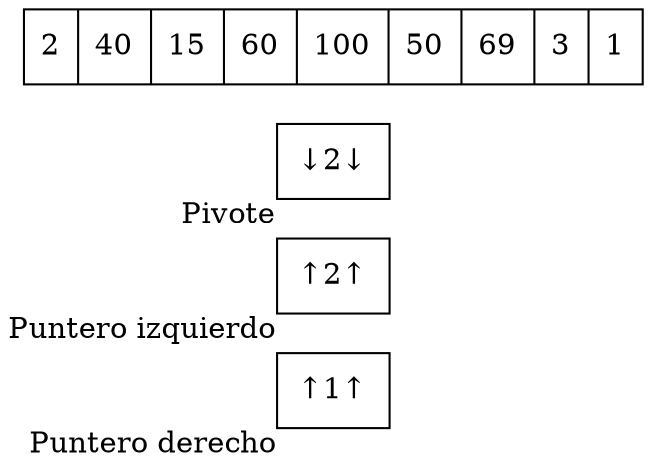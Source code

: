 digraph G{ node [shape = record ];
 rankdir=LR;puntDer[label="↑1↑" xlabel="Puntero derecho" pos = "12,0!"]
puntIzq[label="↑2↑" xlabel="Puntero izquierdo" pos = "8,0!"]
pivote[label="↓2↓" xlabel ="Pivote" pos = "10,2!"]
X[label="{ 2|40|15|60|100|50|69|3|1}" pos = "10,1!" ]}
